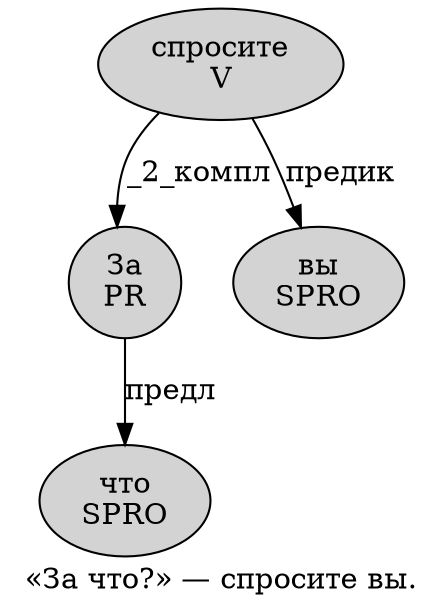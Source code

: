digraph SENTENCE_1736 {
	graph [label="«За что?» — спросите вы."]
	node [style=filled]
		1 [label="За
PR" color="" fillcolor=lightgray penwidth=1 shape=ellipse]
		2 [label="что
SPRO" color="" fillcolor=lightgray penwidth=1 shape=ellipse]
		6 [label="спросите
V" color="" fillcolor=lightgray penwidth=1 shape=ellipse]
		7 [label="вы
SPRO" color="" fillcolor=lightgray penwidth=1 shape=ellipse]
			6 -> 1 [label="_2_компл"]
			6 -> 7 [label="предик"]
			1 -> 2 [label="предл"]
}